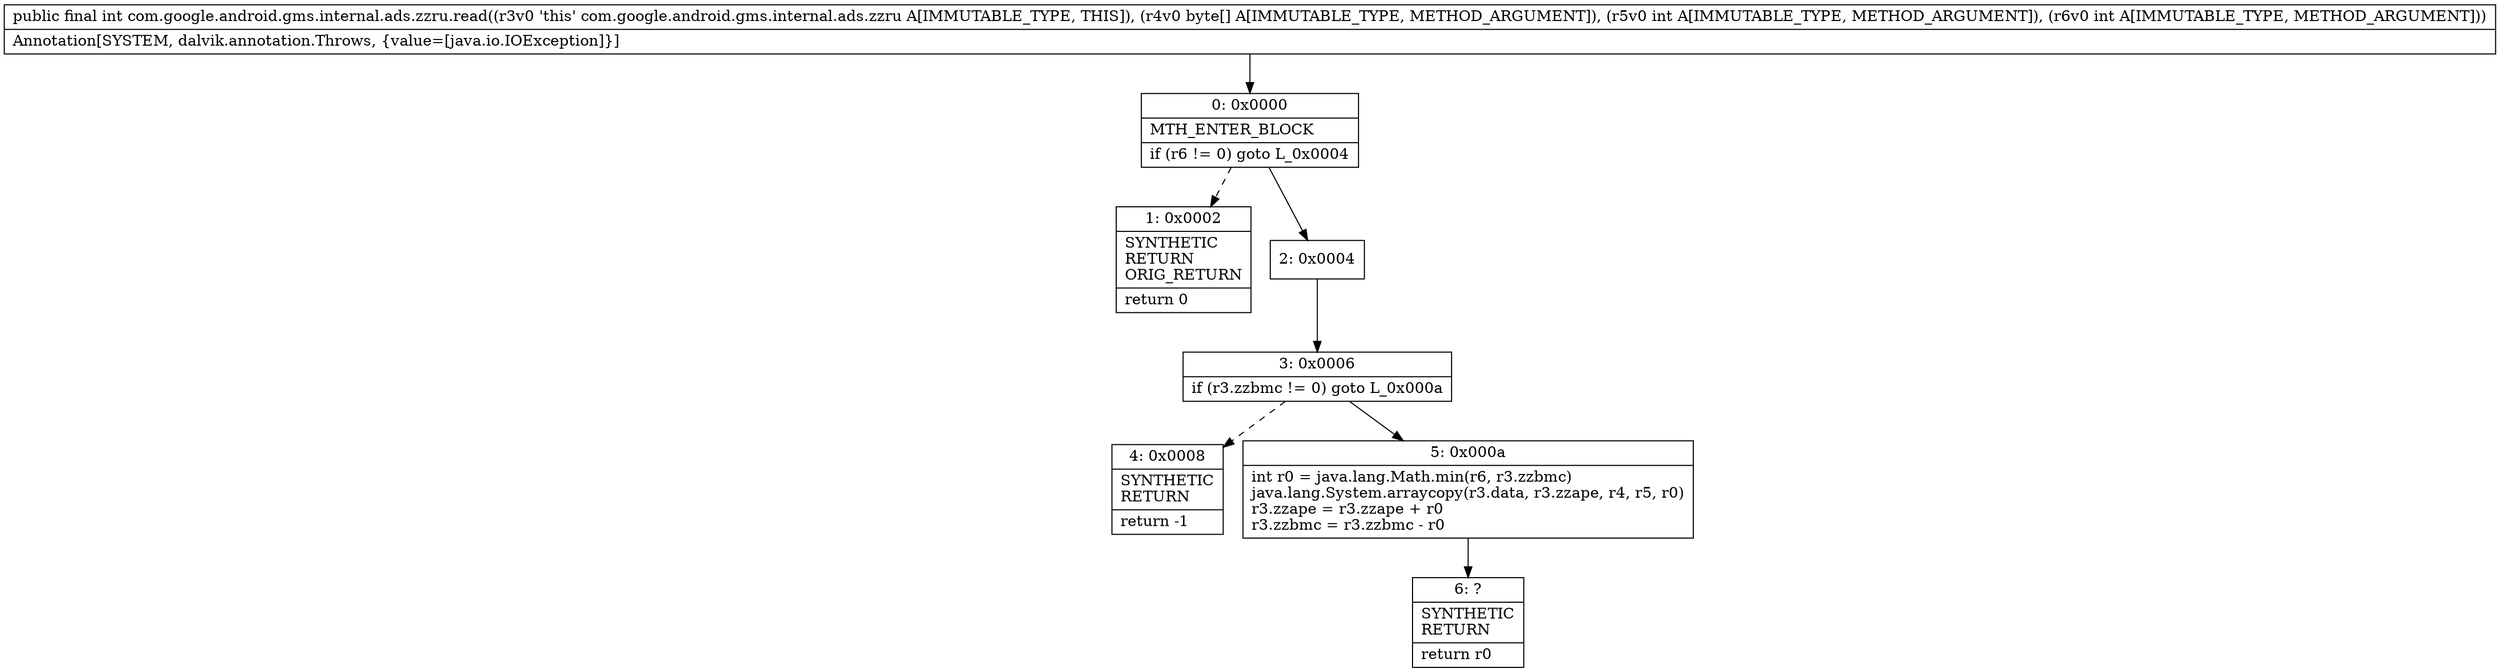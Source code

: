 digraph "CFG forcom.google.android.gms.internal.ads.zzru.read([BII)I" {
Node_0 [shape=record,label="{0\:\ 0x0000|MTH_ENTER_BLOCK\l|if (r6 != 0) goto L_0x0004\l}"];
Node_1 [shape=record,label="{1\:\ 0x0002|SYNTHETIC\lRETURN\lORIG_RETURN\l|return 0\l}"];
Node_2 [shape=record,label="{2\:\ 0x0004}"];
Node_3 [shape=record,label="{3\:\ 0x0006|if (r3.zzbmc != 0) goto L_0x000a\l}"];
Node_4 [shape=record,label="{4\:\ 0x0008|SYNTHETIC\lRETURN\l|return \-1\l}"];
Node_5 [shape=record,label="{5\:\ 0x000a|int r0 = java.lang.Math.min(r6, r3.zzbmc)\ljava.lang.System.arraycopy(r3.data, r3.zzape, r4, r5, r0)\lr3.zzape = r3.zzape + r0\lr3.zzbmc = r3.zzbmc \- r0\l}"];
Node_6 [shape=record,label="{6\:\ ?|SYNTHETIC\lRETURN\l|return r0\l}"];
MethodNode[shape=record,label="{public final int com.google.android.gms.internal.ads.zzru.read((r3v0 'this' com.google.android.gms.internal.ads.zzru A[IMMUTABLE_TYPE, THIS]), (r4v0 byte[] A[IMMUTABLE_TYPE, METHOD_ARGUMENT]), (r5v0 int A[IMMUTABLE_TYPE, METHOD_ARGUMENT]), (r6v0 int A[IMMUTABLE_TYPE, METHOD_ARGUMENT]))  | Annotation[SYSTEM, dalvik.annotation.Throws, \{value=[java.io.IOException]\}]\l}"];
MethodNode -> Node_0;
Node_0 -> Node_1[style=dashed];
Node_0 -> Node_2;
Node_2 -> Node_3;
Node_3 -> Node_4[style=dashed];
Node_3 -> Node_5;
Node_5 -> Node_6;
}

